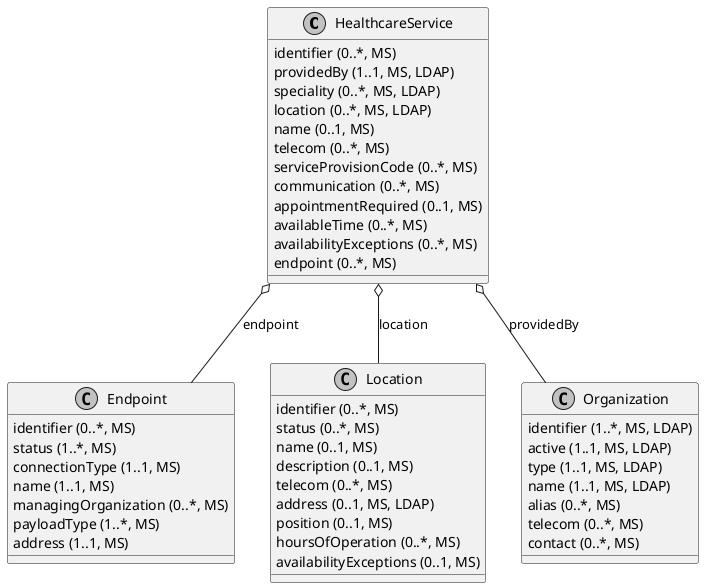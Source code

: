 @startuml ClassDiagram.HealthcareService
skinparam monochrome true
class HealthcareService {
  {field} identifier (0..*, MS)
  {field} providedBy (1..1, MS, LDAP)
  {field} speciality (0..*, MS, LDAP)
  {field} location (0..*, MS, LDAP)
  {field} name (0..1, MS)
  {field} telecom (0..*, MS)
  {field} serviceProvisionCode (0..*, MS)
  {field} communication (0..*, MS)
  {field} appointmentRequired (0..1, MS)
  {field} availableTime (0..*, MS)
  {field} availabilityExceptions (0..*, MS)
  {field} endpoint (0..*, MS)
}
class Endpoint {
  {field} identifier (0..*, MS)
  {field} status (1..*, MS)
  {field} connectionType (1..1, MS)
  {field} name (1..1, MS)
  {field} managingOrganization (0..*, MS)
  {field} payloadType (1..*, MS)
  {field} address (1..1, MS)
}
class Location {
  {field} identifier (0..*, MS)
  {field} status (0..*, MS)
  {field} name (0..1, MS)
  {field} description (0..1, MS)
  {field} telecom (0..*, MS)
  {field} address (0..1, MS, LDAP)
  {field} position (0..1, MS)
  {field} hoursOfOperation (0..*, MS)
  {field} availabilityExceptions (0..1, MS)
}
class Organization {
  {field} identifier (1..*, MS, LDAP)
  {field} active (1..1, MS, LDAP)
  {field} type (1..1, MS, LDAP)
  {field} name (1..1, MS, LDAP)
  {field} alias (0..*, MS)
  {field} telecom (0..*, MS)
  {field} contact (0..*, MS)
}

HealthcareService o-- Organization: providedBy
HealthcareService o-- Endpoint: endpoint
HealthcareService o-- Location: location

@enduml